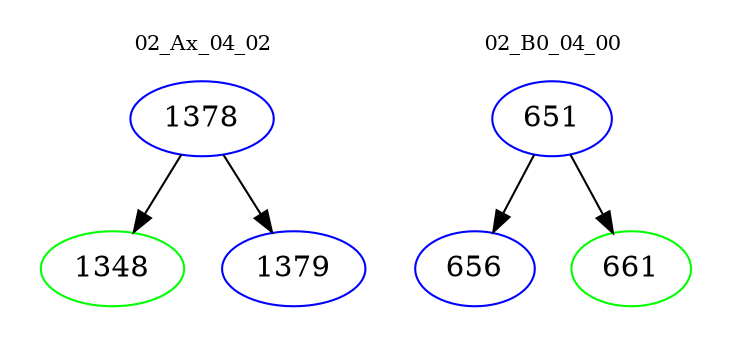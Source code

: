 digraph{
subgraph cluster_0 {
color = white
label = "02_Ax_04_02";
fontsize=10;
T0_1378 [label="1378", color="blue"]
T0_1378 -> T0_1348 [color="black"]
T0_1348 [label="1348", color="green"]
T0_1378 -> T0_1379 [color="black"]
T0_1379 [label="1379", color="blue"]
}
subgraph cluster_1 {
color = white
label = "02_B0_04_00";
fontsize=10;
T1_651 [label="651", color="blue"]
T1_651 -> T1_656 [color="black"]
T1_656 [label="656", color="blue"]
T1_651 -> T1_661 [color="black"]
T1_661 [label="661", color="green"]
}
}
